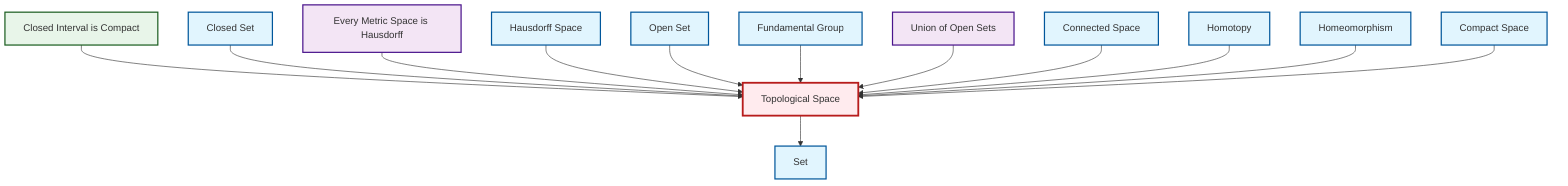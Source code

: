 graph TD
    classDef definition fill:#e1f5fe,stroke:#01579b,stroke-width:2px
    classDef theorem fill:#f3e5f5,stroke:#4a148c,stroke-width:2px
    classDef axiom fill:#fff3e0,stroke:#e65100,stroke-width:2px
    classDef example fill:#e8f5e9,stroke:#1b5e20,stroke-width:2px
    classDef current fill:#ffebee,stroke:#b71c1c,stroke-width:3px
    thm-union-open-sets["Union of Open Sets"]:::theorem
    def-connected["Connected Space"]:::definition
    thm-metric-hausdorff["Every Metric Space is Hausdorff"]:::theorem
    def-compact["Compact Space"]:::definition
    def-closed-set["Closed Set"]:::definition
    def-open-set["Open Set"]:::definition
    ex-closed-interval-compact["Closed Interval is Compact"]:::example
    def-set["Set"]:::definition
    def-topological-space["Topological Space"]:::definition
    def-fundamental-group["Fundamental Group"]:::definition
    def-homotopy["Homotopy"]:::definition
    def-hausdorff["Hausdorff Space"]:::definition
    def-homeomorphism["Homeomorphism"]:::definition
    ex-closed-interval-compact --> def-topological-space
    def-closed-set --> def-topological-space
    thm-metric-hausdorff --> def-topological-space
    def-hausdorff --> def-topological-space
    def-topological-space --> def-set
    def-open-set --> def-topological-space
    def-fundamental-group --> def-topological-space
    thm-union-open-sets --> def-topological-space
    def-connected --> def-topological-space
    def-homotopy --> def-topological-space
    def-homeomorphism --> def-topological-space
    def-compact --> def-topological-space
    class def-topological-space current